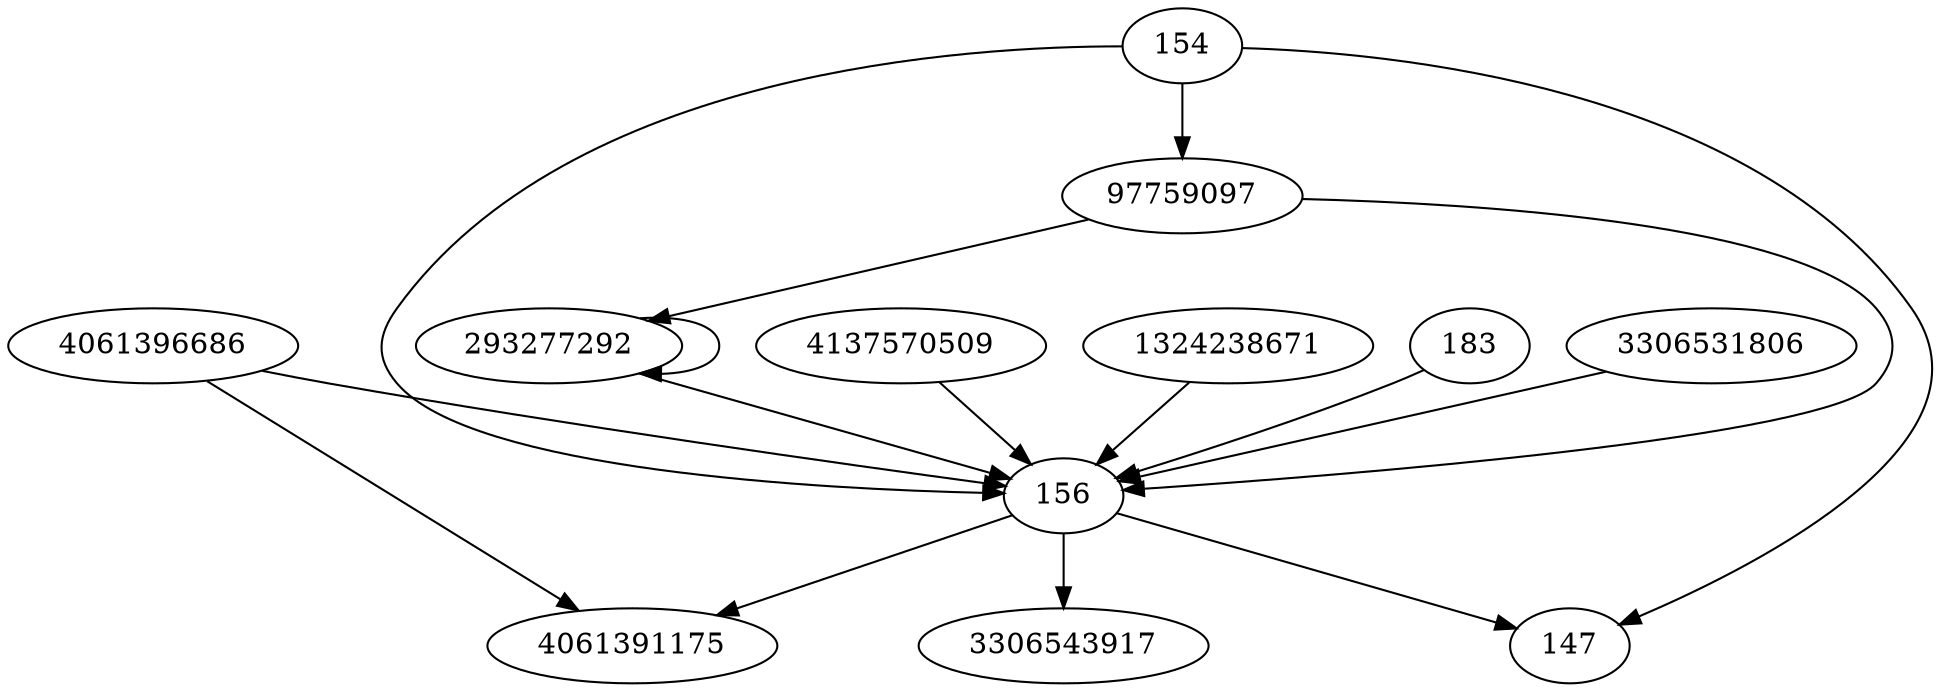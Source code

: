 digraph  {
4061391175;
293277292;
4137570509;
4061396686;
1324238671;
3306543917;
147;
183;
97759097;
154;
156;
3306531806;
293277292 -> 156;
293277292 -> 293277292;
4137570509 -> 156;
4061396686 -> 156;
4061396686 -> 4061391175;
1324238671 -> 156;
183 -> 156;
97759097 -> 156;
97759097 -> 293277292;
154 -> 156;
154 -> 147;
154 -> 97759097;
156 -> 3306543917;
156 -> 147;
156 -> 4061391175;
3306531806 -> 156;
}
